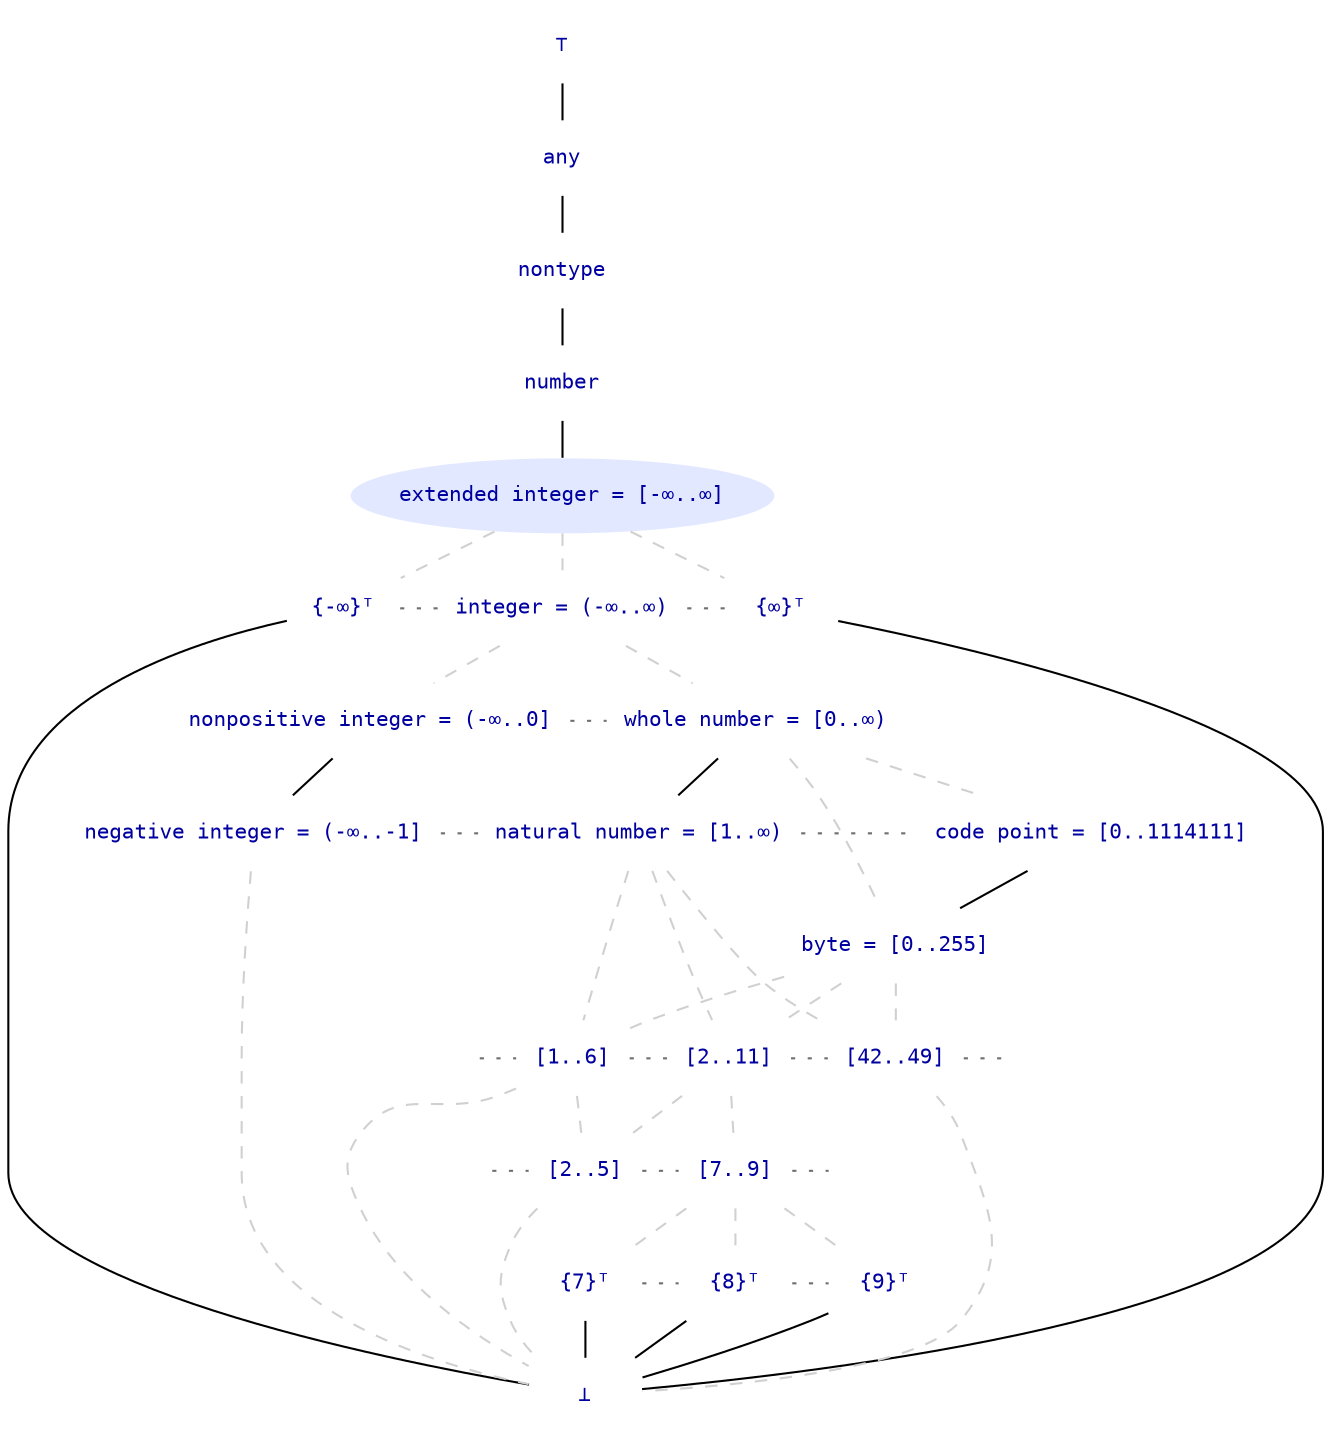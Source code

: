 strict graph "Type lattice: focus on extended integer."
{
	ranksep="0.25";
	node
	[
		shape="plaintext",
		fontname="Consolas",
		fontsize="10",
		fontcolor="#0000A0",
		target="_top"
	];

	/* Labels for the nodes. */
        ⊤ [href="/about-avail/documentation/type-system/types-top.html"];
        any [href="/about-avail/documentation/type-system/types-any.html"];
        nontype [href="/about-avail/documentation/type-system/types-nontype.html"];
	number [href="/about-avail/documentation/type-system/types-number.html"];
	"extended integer"
	[
		label="extended integer = [-∞..∞]",
		href="/about-avail/documentation/type-system/types-extended-integer.html",
		shape="ellipse",
		style="filled",
		fillcolor="#E2E8FF",
		peripheries="0"
	];
	"-∞ type" [label="{-∞}ᵀ"];
	integer [label="integer = (-∞..∞)"];
	"∞ type" [label="{∞}ᵀ"];
	"nonpositive integer"
	[
		label="nonpositive integer = (-∞..0]",
		href="/about-avail/documentation/type-system/types-extended-integer.html#types-nonpositive-integer"
	];
	"negative integer"
	[
		label="negative integer = (-∞..-1]",
		href="/about-avail/documentation/type-system/types-extended-integer.html#types-negative-integer"
	];
	"whole number"
	[
		label="whole number = [0..∞)",
		href="/about-avail/documentation/type-system/types-extended-integer.html#types-whole-number"
	];
	"natural number"
	[
		label="natural number = [1..∞)",
		href="/about-avail/documentation/type-system/types-extended-integer.html#types-natural-number"
	];
	"code point"
	[
		label="code point = [0..1114111]",
		href="/about-avail/documentation/type-system/types-extended-integer.html#types-code-point"
	];
	byte
	[
		label="byte = [0..255]",
		href="/about-avail/documentation/type-system/types-extended-integer.html#types-byte"
	];
	"…[1..6]" [label=""];
	"[42..49]…" [label=""];
	"…[2..5]" [label=""];
	"[7..9]…" [label=""];
	⊥ [href="/about-avail/documentation/type-system/types-bottom.html"];

	/* Connectivity. */
	⊤ -- any -- nontype -- number -- "extended integer";
	"extended integer" -- {rank="same"; "-∞ type" integer "∞ type"}
		[color="#d0d0d0", style="dashed"];
	"-∞ type" -- integer -- "∞ type" [color="#707070", style="dotted"];
	integer -- {rank="same"; "nonpositive integer" "whole number"}
		[color="#d0d0d0", style="dashed"];
	"nonpositive integer" -- "whole number" [color="#707070", style="dotted"];
	"nonpositive integer" -- "negative integer";
	"whole number" -- "natural number";
	"whole number" -- {"code point" "byte"} [color="#d0d0d0", style="dashed"];
	{rank="same"; "negative integer" "natural number" "code point"};
	"negative integer" -- "natural number" -- "code point" [color="#707070", style="dotted"];
	{"natural number" "byte"} -- {"[1..6]" "[2..11]" "[42..49]"}
		[color="#d0d0d0", style="dashed"];
	"code point" -- byte;
	{rank="same"; "…[1..6]" "[1..6]" "[2..11]" "[42..49]" "[42..49]…"};
	"…[1..6]" -- "[1..6]" -- "[2..11]" -- "[42..49]" -- "[42..49]…"
		[color="#707070", style="dotted"];
	"[1..6]" -- "[2..5]" [color="#d0d0d0", style="dashed"];
	"[2..11]" -- {"[2..5]" "[7..9]"} [color="#d0d0d0", style="dashed"];
	{rank="same"; "…[2..5]" "[2..5]" "[7..9]" "[7..9]…"};
	"…[2..5]" -- "[2..5]" -- "[7..9]" -- "[7..9]…"
		[color="#707070", style="dotted"];
	"[7..9]" -- {rank="same"; "{7}ᵀ" "{8}ᵀ" "{9}ᵀ"}
		[color="#d0d0d0", style="dashed"];
	"{7}ᵀ" -- "{8}ᵀ" -- "{9}ᵀ" [color="#707070", style="dotted"];
	{"negative integer" "[1..6]" "[2..5]" "[42..49]"} -- ⊥
		[color="#d0d0d0", style="dashed"];
	{"-∞ type" "{7}ᵀ" "{8}ᵀ" "{9}ᵀ" "∞ type"} -- ⊥;
}
